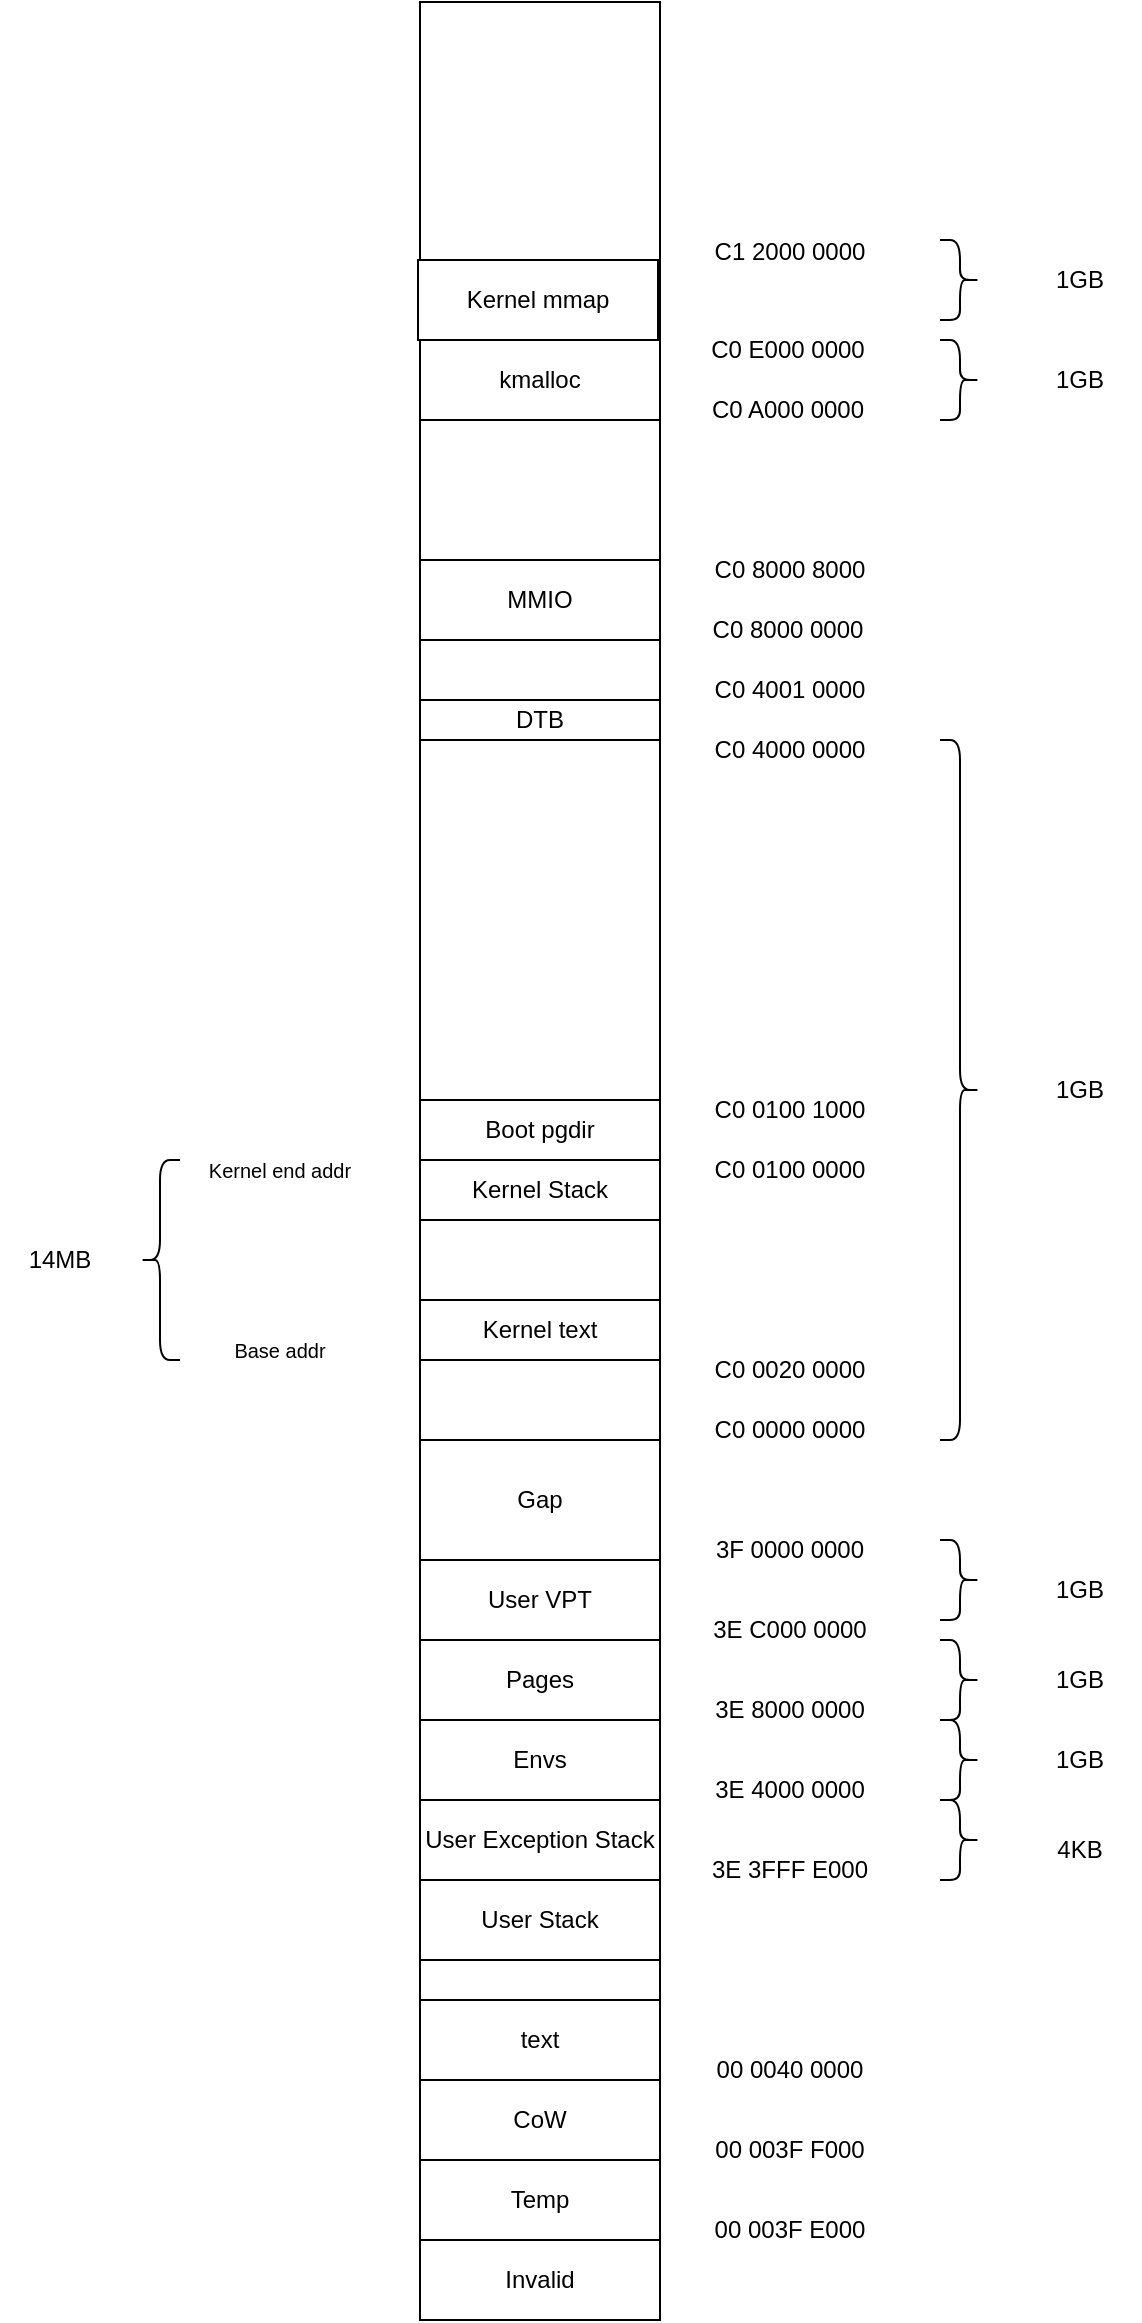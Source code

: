 <mxfile version="27.0.9">
  <diagram name="Page-1" id="hDKnlDYhPMeLxKIVLqfj">
    <mxGraphModel dx="1188" dy="700" grid="1" gridSize="10" guides="1" tooltips="1" connect="1" arrows="1" fold="1" page="1" pageScale="1" pageWidth="827" pageHeight="1169" math="0" shadow="0">
      <root>
        <mxCell id="0" />
        <mxCell id="1" parent="0" />
        <mxCell id="FOV5wTT--X5z5NpUAhja-1" value="" style="rounded=0;whiteSpace=wrap;html=1;" parent="1" vertex="1">
          <mxGeometry x="250" y="379" width="120" height="790" as="geometry" />
        </mxCell>
        <mxCell id="FOV5wTT--X5z5NpUAhja-2" value="" style="rounded=0;whiteSpace=wrap;html=1;" parent="1" vertex="1">
          <mxGeometry x="250" y="589" width="120" height="140" as="geometry" />
        </mxCell>
        <mxCell id="FOV5wTT--X5z5NpUAhja-3" value="Kernel text" style="rounded=0;whiteSpace=wrap;html=1;" parent="1" vertex="1">
          <mxGeometry x="250" y="659" width="120" height="30" as="geometry" />
        </mxCell>
        <mxCell id="FOV5wTT--X5z5NpUAhja-4" value="C0 0000 0000" style="text;html=1;align=center;verticalAlign=middle;whiteSpace=wrap;rounded=0;" parent="1" vertex="1">
          <mxGeometry x="370" y="709" width="130" height="30" as="geometry" />
        </mxCell>
        <mxCell id="FOV5wTT--X5z5NpUAhja-5" value="C0 0020 0000" style="text;html=1;align=center;verticalAlign=middle;whiteSpace=wrap;rounded=0;" parent="1" vertex="1">
          <mxGeometry x="370" y="679" width="130" height="30" as="geometry" />
        </mxCell>
        <mxCell id="FOV5wTT--X5z5NpUAhja-6" value="C0 0100 0000" style="text;html=1;align=center;verticalAlign=middle;whiteSpace=wrap;rounded=0;" parent="1" vertex="1">
          <mxGeometry x="370" y="579" width="130" height="30" as="geometry" />
        </mxCell>
        <mxCell id="FOV5wTT--X5z5NpUAhja-7" value="&lt;font style=&quot;font-size: 10px;&quot;&gt;Kernel end addr&lt;/font&gt;" style="text;html=1;align=center;verticalAlign=middle;whiteSpace=wrap;rounded=0;" parent="1" vertex="1">
          <mxGeometry x="110" y="579" width="140" height="30" as="geometry" />
        </mxCell>
        <mxCell id="FOV5wTT--X5z5NpUAhja-8" value="&lt;font style=&quot;font-size: 10px;&quot;&gt;Base addr&lt;/font&gt;" style="text;html=1;align=center;verticalAlign=middle;whiteSpace=wrap;rounded=0;" parent="1" vertex="1">
          <mxGeometry x="110" y="669" width="140" height="30" as="geometry" />
        </mxCell>
        <mxCell id="FOV5wTT--X5z5NpUAhja-9" value="" style="shape=curlyBracket;whiteSpace=wrap;html=1;rounded=1;labelPosition=left;verticalLabelPosition=middle;align=right;verticalAlign=middle;" parent="1" vertex="1">
          <mxGeometry x="110" y="589" width="20" height="100" as="geometry" />
        </mxCell>
        <mxCell id="FOV5wTT--X5z5NpUAhja-10" value="14MB" style="text;html=1;align=center;verticalAlign=middle;whiteSpace=wrap;rounded=0;" parent="1" vertex="1">
          <mxGeometry x="40" y="624" width="60" height="30" as="geometry" />
        </mxCell>
        <mxCell id="FOV5wTT--X5z5NpUAhja-11" value="C0 4000 0000" style="text;html=1;align=center;verticalAlign=middle;whiteSpace=wrap;rounded=0;" parent="1" vertex="1">
          <mxGeometry x="370" y="369" width="130" height="30" as="geometry" />
        </mxCell>
        <mxCell id="FOV5wTT--X5z5NpUAhja-13" value="" style="shape=curlyBracket;whiteSpace=wrap;html=1;rounded=1;flipH=1;labelPosition=right;verticalLabelPosition=middle;align=left;verticalAlign=middle;" parent="1" vertex="1">
          <mxGeometry x="510" y="379" width="20" height="350" as="geometry" />
        </mxCell>
        <mxCell id="FOV5wTT--X5z5NpUAhja-14" value="1GB" style="text;html=1;align=center;verticalAlign=middle;whiteSpace=wrap;rounded=0;" parent="1" vertex="1">
          <mxGeometry x="550" y="539" width="60" height="30" as="geometry" />
        </mxCell>
        <mxCell id="FOV5wTT--X5z5NpUAhja-18" value="Kernel Stack" style="rounded=0;whiteSpace=wrap;html=1;" parent="1" vertex="1">
          <mxGeometry x="250" y="589" width="120" height="30" as="geometry" />
        </mxCell>
        <mxCell id="FOV5wTT--X5z5NpUAhja-20" value="Boot pgdir" style="rounded=0;whiteSpace=wrap;html=1;" parent="1" vertex="1">
          <mxGeometry x="250" y="559" width="120" height="30" as="geometry" />
        </mxCell>
        <mxCell id="FOV5wTT--X5z5NpUAhja-21" value="C0 0100 1000" style="text;html=1;align=center;verticalAlign=middle;whiteSpace=wrap;rounded=0;" parent="1" vertex="1">
          <mxGeometry x="370" y="549" width="130" height="30" as="geometry" />
        </mxCell>
        <mxCell id="FOV5wTT--X5z5NpUAhja-22" value="Gap" style="rounded=0;whiteSpace=wrap;html=1;" parent="1" vertex="1">
          <mxGeometry x="250" y="729" width="120" height="60" as="geometry" />
        </mxCell>
        <mxCell id="FOV5wTT--X5z5NpUAhja-23" value="3F 0000 0000" style="text;html=1;align=center;verticalAlign=middle;whiteSpace=wrap;rounded=0;" parent="1" vertex="1">
          <mxGeometry x="370" y="769" width="130" height="30" as="geometry" />
        </mxCell>
        <mxCell id="FOV5wTT--X5z5NpUAhja-24" value="Invalid" style="rounded=0;whiteSpace=wrap;html=1;" parent="1" vertex="1">
          <mxGeometry x="250" y="1129" width="120" height="40" as="geometry" />
        </mxCell>
        <mxCell id="FOV5wTT--X5z5NpUAhja-25" value="text" style="rounded=0;whiteSpace=wrap;html=1;" parent="1" vertex="1">
          <mxGeometry x="250" y="1009" width="120" height="40" as="geometry" />
        </mxCell>
        <mxCell id="FOV5wTT--X5z5NpUAhja-26" value="00 0040 0000" style="text;html=1;align=center;verticalAlign=middle;whiteSpace=wrap;rounded=0;" parent="1" vertex="1">
          <mxGeometry x="370" y="1029" width="130" height="30" as="geometry" />
        </mxCell>
        <mxCell id="FOV5wTT--X5z5NpUAhja-27" value="CoW" style="rounded=0;whiteSpace=wrap;html=1;" parent="1" vertex="1">
          <mxGeometry x="250" y="1049" width="120" height="40" as="geometry" />
        </mxCell>
        <mxCell id="FOV5wTT--X5z5NpUAhja-28" value="00 003F F000" style="text;html=1;align=center;verticalAlign=middle;whiteSpace=wrap;rounded=0;" parent="1" vertex="1">
          <mxGeometry x="370" y="1069" width="130" height="30" as="geometry" />
        </mxCell>
        <mxCell id="FOV5wTT--X5z5NpUAhja-29" value="Temp" style="rounded=0;whiteSpace=wrap;html=1;" parent="1" vertex="1">
          <mxGeometry x="250" y="1089" width="120" height="40" as="geometry" />
        </mxCell>
        <mxCell id="FOV5wTT--X5z5NpUAhja-30" value="00 003F E000" style="text;html=1;align=center;verticalAlign=middle;whiteSpace=wrap;rounded=0;" parent="1" vertex="1">
          <mxGeometry x="370" y="1109" width="130" height="30" as="geometry" />
        </mxCell>
        <mxCell id="FOV5wTT--X5z5NpUAhja-32" value="User VPT" style="rounded=0;whiteSpace=wrap;html=1;" parent="1" vertex="1">
          <mxGeometry x="250" y="789" width="120" height="40" as="geometry" />
        </mxCell>
        <mxCell id="FOV5wTT--X5z5NpUAhja-33" value="3E C000 0000" style="text;html=1;align=center;verticalAlign=middle;whiteSpace=wrap;rounded=0;" parent="1" vertex="1">
          <mxGeometry x="370" y="809" width="130" height="30" as="geometry" />
        </mxCell>
        <mxCell id="FOV5wTT--X5z5NpUAhja-34" value="Pages" style="rounded=0;whiteSpace=wrap;html=1;" parent="1" vertex="1">
          <mxGeometry x="250" y="829" width="120" height="40" as="geometry" />
        </mxCell>
        <mxCell id="FOV5wTT--X5z5NpUAhja-35" value="3E 8000 0000" style="text;html=1;align=center;verticalAlign=middle;whiteSpace=wrap;rounded=0;" parent="1" vertex="1">
          <mxGeometry x="370" y="849" width="130" height="30" as="geometry" />
        </mxCell>
        <mxCell id="FOV5wTT--X5z5NpUAhja-36" value="Envs" style="rounded=0;whiteSpace=wrap;html=1;" parent="1" vertex="1">
          <mxGeometry x="250" y="869" width="120" height="40" as="geometry" />
        </mxCell>
        <mxCell id="FOV5wTT--X5z5NpUAhja-37" value="3E 4000 0000" style="text;html=1;align=center;verticalAlign=middle;whiteSpace=wrap;rounded=0;" parent="1" vertex="1">
          <mxGeometry x="370" y="889" width="130" height="30" as="geometry" />
        </mxCell>
        <mxCell id="FOV5wTT--X5z5NpUAhja-38" value="User Exception Stack" style="rounded=0;whiteSpace=wrap;html=1;" parent="1" vertex="1">
          <mxGeometry x="250" y="909" width="120" height="40" as="geometry" />
        </mxCell>
        <mxCell id="FOV5wTT--X5z5NpUAhja-39" value="3E 3FFF E000" style="text;html=1;align=center;verticalAlign=middle;whiteSpace=wrap;rounded=0;" parent="1" vertex="1">
          <mxGeometry x="370" y="929" width="130" height="30" as="geometry" />
        </mxCell>
        <mxCell id="FOV5wTT--X5z5NpUAhja-40" value="User Stack" style="rounded=0;whiteSpace=wrap;html=1;" parent="1" vertex="1">
          <mxGeometry x="250" y="949" width="120" height="40" as="geometry" />
        </mxCell>
        <mxCell id="FOV5wTT--X5z5NpUAhja-41" value="" style="shape=curlyBracket;whiteSpace=wrap;html=1;rounded=1;flipH=1;labelPosition=right;verticalLabelPosition=middle;align=left;verticalAlign=middle;" parent="1" vertex="1">
          <mxGeometry x="510" y="779" width="20" height="40" as="geometry" />
        </mxCell>
        <mxCell id="FOV5wTT--X5z5NpUAhja-42" value="1GB" style="text;html=1;align=center;verticalAlign=middle;whiteSpace=wrap;rounded=0;" parent="1" vertex="1">
          <mxGeometry x="550" y="789" width="60" height="30" as="geometry" />
        </mxCell>
        <mxCell id="FOV5wTT--X5z5NpUAhja-43" value="" style="shape=curlyBracket;whiteSpace=wrap;html=1;rounded=1;flipH=1;labelPosition=right;verticalLabelPosition=middle;align=left;verticalAlign=middle;size=0.5;" parent="1" vertex="1">
          <mxGeometry x="510" y="829" width="20" height="40" as="geometry" />
        </mxCell>
        <mxCell id="FOV5wTT--X5z5NpUAhja-44" value="1GB" style="text;html=1;align=center;verticalAlign=middle;whiteSpace=wrap;rounded=0;" parent="1" vertex="1">
          <mxGeometry x="550" y="834" width="60" height="30" as="geometry" />
        </mxCell>
        <mxCell id="FOV5wTT--X5z5NpUAhja-45" value="" style="shape=curlyBracket;whiteSpace=wrap;html=1;rounded=1;flipH=1;labelPosition=right;verticalLabelPosition=middle;align=left;verticalAlign=middle;size=0.5;" parent="1" vertex="1">
          <mxGeometry x="510" y="869" width="20" height="40" as="geometry" />
        </mxCell>
        <mxCell id="FOV5wTT--X5z5NpUAhja-46" value="1GB" style="text;html=1;align=center;verticalAlign=middle;whiteSpace=wrap;rounded=0;" parent="1" vertex="1">
          <mxGeometry x="550" y="874" width="60" height="30" as="geometry" />
        </mxCell>
        <mxCell id="FOV5wTT--X5z5NpUAhja-47" value="" style="shape=curlyBracket;whiteSpace=wrap;html=1;rounded=1;flipH=1;labelPosition=right;verticalLabelPosition=middle;align=left;verticalAlign=middle;size=0.5;" parent="1" vertex="1">
          <mxGeometry x="510" y="909" width="20" height="40" as="geometry" />
        </mxCell>
        <mxCell id="FOV5wTT--X5z5NpUAhja-48" value="4KB" style="text;html=1;align=center;verticalAlign=middle;whiteSpace=wrap;rounded=0;" parent="1" vertex="1">
          <mxGeometry x="550" y="919" width="60" height="30" as="geometry" />
        </mxCell>
        <mxCell id="f_BozYWQMZFkQUEp2kzh-1" value="" style="rounded=0;whiteSpace=wrap;html=1;" parent="1" vertex="1">
          <mxGeometry x="250" y="10" width="120" height="369" as="geometry" />
        </mxCell>
        <mxCell id="f_BozYWQMZFkQUEp2kzh-2" value="C0 8000 0000" style="text;html=1;align=center;verticalAlign=middle;whiteSpace=wrap;rounded=0;" parent="1" vertex="1">
          <mxGeometry x="369" y="309" width="130" height="30" as="geometry" />
        </mxCell>
        <mxCell id="f_BozYWQMZFkQUEp2kzh-3" value="C0 8000 8000" style="text;html=1;align=center;verticalAlign=middle;whiteSpace=wrap;rounded=0;" parent="1" vertex="1">
          <mxGeometry x="370" y="279" width="130" height="30" as="geometry" />
        </mxCell>
        <mxCell id="f_BozYWQMZFkQUEp2kzh-4" value="MMIO" style="rounded=0;whiteSpace=wrap;html=1;" parent="1" vertex="1">
          <mxGeometry x="250" y="289" width="120" height="40" as="geometry" />
        </mxCell>
        <mxCell id="f_BozYWQMZFkQUEp2kzh-5" value="kmalloc" style="rounded=0;whiteSpace=wrap;html=1;" parent="1" vertex="1">
          <mxGeometry x="250" y="179" width="120" height="40" as="geometry" />
        </mxCell>
        <mxCell id="f_BozYWQMZFkQUEp2kzh-6" value="C0 A000 0000" style="text;html=1;align=center;verticalAlign=middle;whiteSpace=wrap;rounded=0;" parent="1" vertex="1">
          <mxGeometry x="369" y="199" width="130" height="30" as="geometry" />
        </mxCell>
        <mxCell id="f_BozYWQMZFkQUEp2kzh-7" value="C0 E000 0000" style="text;html=1;align=center;verticalAlign=middle;whiteSpace=wrap;rounded=0;" parent="1" vertex="1">
          <mxGeometry x="369" y="169" width="130" height="30" as="geometry" />
        </mxCell>
        <mxCell id="f_BozYWQMZFkQUEp2kzh-8" value="" style="shape=curlyBracket;whiteSpace=wrap;html=1;rounded=1;flipH=1;labelPosition=right;verticalLabelPosition=middle;align=left;verticalAlign=middle;" parent="1" vertex="1">
          <mxGeometry x="510" y="179" width="20" height="40" as="geometry" />
        </mxCell>
        <mxCell id="f_BozYWQMZFkQUEp2kzh-9" value="1GB" style="text;html=1;align=center;verticalAlign=middle;whiteSpace=wrap;rounded=0;" parent="1" vertex="1">
          <mxGeometry x="550" y="184" width="60" height="30" as="geometry" />
        </mxCell>
        <mxCell id="QYNG9y_vyuB_g7a8FKId-2" value="DTB" style="rounded=0;whiteSpace=wrap;html=1;" parent="1" vertex="1">
          <mxGeometry x="250" y="359" width="120" height="20" as="geometry" />
        </mxCell>
        <mxCell id="QYNG9y_vyuB_g7a8FKId-3" value="C0 4001 0000" style="text;html=1;align=center;verticalAlign=middle;whiteSpace=wrap;rounded=0;" parent="1" vertex="1">
          <mxGeometry x="370" y="339" width="130" height="30" as="geometry" />
        </mxCell>
        <mxCell id="p8jUIPE27HZGCSgiXcUy-1" value="Kernel mmap" style="rounded=0;whiteSpace=wrap;html=1;" vertex="1" parent="1">
          <mxGeometry x="249" y="139" width="120" height="40" as="geometry" />
        </mxCell>
        <mxCell id="p8jUIPE27HZGCSgiXcUy-3" value="C1 2000 0000" style="text;html=1;align=center;verticalAlign=middle;whiteSpace=wrap;rounded=0;" vertex="1" parent="1">
          <mxGeometry x="370" y="120" width="130" height="30" as="geometry" />
        </mxCell>
        <mxCell id="p8jUIPE27HZGCSgiXcUy-4" value="" style="shape=curlyBracket;whiteSpace=wrap;html=1;rounded=1;flipH=1;labelPosition=right;verticalLabelPosition=middle;align=left;verticalAlign=middle;" vertex="1" parent="1">
          <mxGeometry x="510" y="129" width="20" height="40" as="geometry" />
        </mxCell>
        <mxCell id="p8jUIPE27HZGCSgiXcUy-5" value="1GB" style="text;html=1;align=center;verticalAlign=middle;whiteSpace=wrap;rounded=0;" vertex="1" parent="1">
          <mxGeometry x="550" y="134" width="60" height="30" as="geometry" />
        </mxCell>
      </root>
    </mxGraphModel>
  </diagram>
</mxfile>
